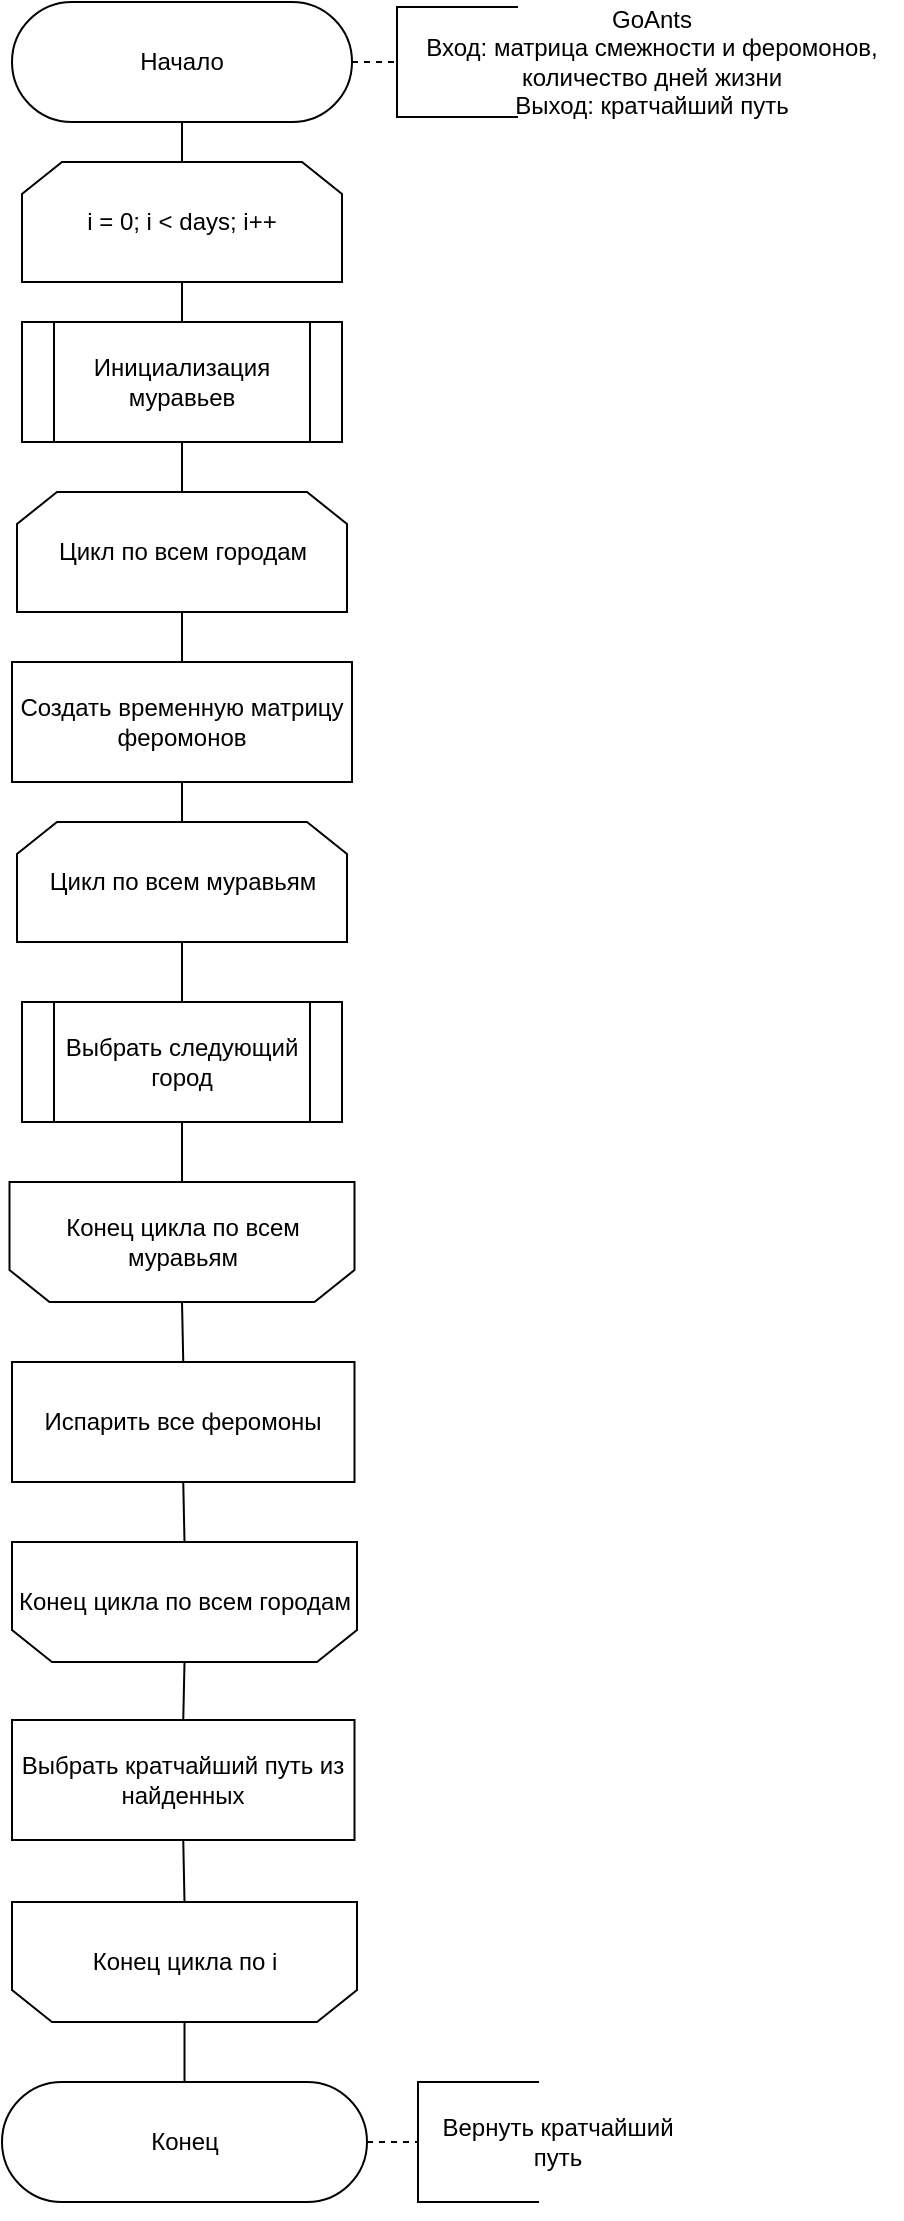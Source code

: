 <mxfile version="14.0.4" type="device"><diagram id="PKrw68s-FcHz-RrZCr9i" name="Page-1"><mxGraphModel dx="1098" dy="647" grid="1" gridSize="10" guides="1" tooltips="1" connect="1" arrows="1" fold="1" page="1" pageScale="1" pageWidth="827" pageHeight="1169" math="0" shadow="0"><root><mxCell id="0"/><mxCell id="1" parent="0"/><mxCell id="Gvd8Ezxa3fLg7O33Pl0G-1" value="Начало" style="rounded=1;whiteSpace=wrap;html=1;arcSize=50;" parent="1" vertex="1"><mxGeometry x="295" y="310" width="170" height="60" as="geometry"/></mxCell><mxCell id="Gvd8Ezxa3fLg7O33Pl0G-21" value="i = 0; i &amp;lt; days; i++" style="shape=loopLimit;whiteSpace=wrap;html=1;" parent="1" vertex="1"><mxGeometry x="300" y="390" width="160" height="60" as="geometry"/></mxCell><mxCell id="Gvd8Ezxa3fLg7O33Pl0G-37" value="Конец" style="rounded=1;whiteSpace=wrap;html=1;arcSize=50;" parent="1" vertex="1"><mxGeometry x="290" y="1350" width="182.5" height="60" as="geometry"/></mxCell><mxCell id="6Mktn1Eenq4pbONXEujN-17" value="GoAnts&lt;br&gt;Вход: матрица смежности и феромонов, количество дней жизни&lt;br&gt;Выход: кратчайший путь" style="text;html=1;strokeColor=none;fillColor=none;align=center;verticalAlign=middle;whiteSpace=wrap;rounded=0;" parent="1" vertex="1"><mxGeometry x="490" y="320" width="250" height="40" as="geometry"/></mxCell><mxCell id="6Mktn1Eenq4pbONXEujN-18" value="" style="shape=partialRectangle;whiteSpace=wrap;html=1;bottom=1;right=1;left=1;top=0;fillColor=none;routingCenterX=-0.5;rotation=90;" parent="1" vertex="1"><mxGeometry x="490" y="310" width="55" height="60" as="geometry"/></mxCell><mxCell id="6Mktn1Eenq4pbONXEujN-19" value="" style="endArrow=none;dashed=1;html=1;exitX=1;exitY=0.5;exitDx=0;exitDy=0;entryX=0.5;entryY=1;entryDx=0;entryDy=0;" parent="1" source="Gvd8Ezxa3fLg7O33Pl0G-1" target="6Mktn1Eenq4pbONXEujN-18" edge="1"><mxGeometry width="50" height="50" relative="1" as="geometry"><mxPoint x="440" y="359.5" as="sourcePoint"/><mxPoint x="490" y="340" as="targetPoint"/></mxGeometry></mxCell><mxCell id="6Mktn1Eenq4pbONXEujN-22" value="Вернуть кратчайший путь" style="text;html=1;strokeColor=none;fillColor=none;align=center;verticalAlign=middle;whiteSpace=wrap;rounded=0;" parent="1" vertex="1"><mxGeometry x="498" y="1360" width="140" height="40" as="geometry"/></mxCell><mxCell id="6Mktn1Eenq4pbONXEujN-23" value="" style="shape=partialRectangle;whiteSpace=wrap;html=1;bottom=1;right=1;left=1;top=0;fillColor=none;routingCenterX=-0.5;rotation=90;" parent="1" vertex="1"><mxGeometry x="498" y="1350" width="60" height="60" as="geometry"/></mxCell><mxCell id="6Mktn1Eenq4pbONXEujN-24" value="" style="endArrow=none;dashed=1;html=1;entryX=0.5;entryY=1;entryDx=0;entryDy=0;exitX=1;exitY=0.5;exitDx=0;exitDy=0;" parent="1" target="6Mktn1Eenq4pbONXEujN-23" edge="1" source="Gvd8Ezxa3fLg7O33Pl0G-37"><mxGeometry width="50" height="50" relative="1" as="geometry"><mxPoint x="470" y="1400" as="sourcePoint"/><mxPoint x="496.25" y="1400" as="targetPoint"/></mxGeometry></mxCell><mxCell id="6Mktn1Eenq4pbONXEujN-29" value="" style="endArrow=none;html=1;entryX=0.5;entryY=1;entryDx=0;entryDy=0;exitX=0.5;exitY=0;exitDx=0;exitDy=0;" parent="1" source="Gvd8Ezxa3fLg7O33Pl0G-21" target="Gvd8Ezxa3fLg7O33Pl0G-1" edge="1"><mxGeometry width="50" height="50" relative="1" as="geometry"><mxPoint x="380" y="390" as="sourcePoint"/><mxPoint x="580" y="520" as="targetPoint"/></mxGeometry></mxCell><mxCell id="7JX7FpQdwnSuVHXITd55-1" value="Инициализация муравьев" style="shape=process;whiteSpace=wrap;html=1;backgroundOutline=1;" vertex="1" parent="1"><mxGeometry x="300" y="470" width="160" height="60" as="geometry"/></mxCell><mxCell id="7JX7FpQdwnSuVHXITd55-2" value="" style="endArrow=none;html=1;entryX=0.5;entryY=1;entryDx=0;entryDy=0;exitX=0.5;exitY=0;exitDx=0;exitDy=0;" edge="1" parent="1" source="7JX7FpQdwnSuVHXITd55-1" target="Gvd8Ezxa3fLg7O33Pl0G-21"><mxGeometry width="50" height="50" relative="1" as="geometry"><mxPoint x="410" y="630" as="sourcePoint"/><mxPoint x="460" y="580" as="targetPoint"/></mxGeometry></mxCell><mxCell id="7JX7FpQdwnSuVHXITd55-4" value="Цикл по всем городам" style="shape=loopLimit;whiteSpace=wrap;html=1;" vertex="1" parent="1"><mxGeometry x="297.5" y="555" width="165" height="60" as="geometry"/></mxCell><mxCell id="7JX7FpQdwnSuVHXITd55-5" value="" style="endArrow=none;html=1;entryX=0.5;entryY=1;entryDx=0;entryDy=0;exitX=0.5;exitY=0;exitDx=0;exitDy=0;" edge="1" parent="1" source="7JX7FpQdwnSuVHXITd55-4" target="7JX7FpQdwnSuVHXITd55-1"><mxGeometry width="50" height="50" relative="1" as="geometry"><mxPoint x="380" y="550" as="sourcePoint"/><mxPoint x="460" y="640" as="targetPoint"/></mxGeometry></mxCell><mxCell id="7JX7FpQdwnSuVHXITd55-6" value="Создать временную матрицу феромонов" style="rounded=0;whiteSpace=wrap;html=1;" vertex="1" parent="1"><mxGeometry x="295" y="640" width="170" height="60" as="geometry"/></mxCell><mxCell id="7JX7FpQdwnSuVHXITd55-7" value="" style="endArrow=none;html=1;entryX=0.5;entryY=1;entryDx=0;entryDy=0;exitX=0.5;exitY=0;exitDx=0;exitDy=0;" edge="1" parent="1" source="7JX7FpQdwnSuVHXITd55-6" target="7JX7FpQdwnSuVHXITd55-4"><mxGeometry width="50" height="50" relative="1" as="geometry"><mxPoint x="340" y="730" as="sourcePoint"/><mxPoint x="390" y="680" as="targetPoint"/></mxGeometry></mxCell><mxCell id="7JX7FpQdwnSuVHXITd55-8" value="Цикл по всем муравьям" style="shape=loopLimit;whiteSpace=wrap;html=1;" vertex="1" parent="1"><mxGeometry x="297.5" y="720" width="165" height="60" as="geometry"/></mxCell><mxCell id="7JX7FpQdwnSuVHXITd55-9" value="Выбрать следующий город" style="shape=process;whiteSpace=wrap;html=1;backgroundOutline=1;" vertex="1" parent="1"><mxGeometry x="300" y="810" width="160" height="60" as="geometry"/></mxCell><mxCell id="7JX7FpQdwnSuVHXITd55-10" value="Конец цикла по всем муравьям" style="shape=loopLimit;whiteSpace=wrap;html=1;direction=west;" vertex="1" parent="1"><mxGeometry x="293.75" y="900" width="172.5" height="60" as="geometry"/></mxCell><mxCell id="7JX7FpQdwnSuVHXITd55-11" value="Испарить все феромоны" style="rounded=0;whiteSpace=wrap;html=1;" vertex="1" parent="1"><mxGeometry x="295" y="990" width="171.25" height="60" as="geometry"/></mxCell><mxCell id="7JX7FpQdwnSuVHXITd55-12" value="Конец цикла по всем городам" style="shape=loopLimit;whiteSpace=wrap;html=1;direction=west;" vertex="1" parent="1"><mxGeometry x="295" y="1080" width="172.5" height="60" as="geometry"/></mxCell><mxCell id="7JX7FpQdwnSuVHXITd55-13" value="Выбрать кратчайший путь из найденных" style="rounded=0;whiteSpace=wrap;html=1;" vertex="1" parent="1"><mxGeometry x="295" y="1169" width="171.25" height="60" as="geometry"/></mxCell><mxCell id="7JX7FpQdwnSuVHXITd55-14" value="Конец цикла по i" style="shape=loopLimit;whiteSpace=wrap;html=1;direction=west;" vertex="1" parent="1"><mxGeometry x="295" y="1260" width="172.5" height="60" as="geometry"/></mxCell><mxCell id="7JX7FpQdwnSuVHXITd55-15" value="" style="endArrow=none;html=1;exitX=0.5;exitY=0;exitDx=0;exitDy=0;entryX=0.5;entryY=0;entryDx=0;entryDy=0;" edge="1" parent="1" source="Gvd8Ezxa3fLg7O33Pl0G-37" target="7JX7FpQdwnSuVHXITd55-14"><mxGeometry width="50" height="50" relative="1" as="geometry"><mxPoint x="340" y="1300" as="sourcePoint"/><mxPoint x="389" y="1344" as="targetPoint"/></mxGeometry></mxCell><mxCell id="7JX7FpQdwnSuVHXITd55-16" value="" style="endArrow=none;html=1;entryX=0.5;entryY=1;entryDx=0;entryDy=0;exitX=0.5;exitY=0;exitDx=0;exitDy=0;" edge="1" parent="1" source="7JX7FpQdwnSuVHXITd55-8" target="7JX7FpQdwnSuVHXITd55-6"><mxGeometry width="50" height="50" relative="1" as="geometry"><mxPoint x="340" y="760" as="sourcePoint"/><mxPoint x="390" y="710" as="targetPoint"/></mxGeometry></mxCell><mxCell id="7JX7FpQdwnSuVHXITd55-17" value="" style="endArrow=none;html=1;entryX=0.5;entryY=1;entryDx=0;entryDy=0;exitX=0.5;exitY=0;exitDx=0;exitDy=0;" edge="1" parent="1" source="7JX7FpQdwnSuVHXITd55-9" target="7JX7FpQdwnSuVHXITd55-8"><mxGeometry width="50" height="50" relative="1" as="geometry"><mxPoint x="340" y="820" as="sourcePoint"/><mxPoint x="390" y="770" as="targetPoint"/></mxGeometry></mxCell><mxCell id="7JX7FpQdwnSuVHXITd55-18" value="" style="endArrow=none;html=1;entryX=0.5;entryY=1;entryDx=0;entryDy=0;exitX=0.5;exitY=1;exitDx=0;exitDy=0;" edge="1" parent="1" source="7JX7FpQdwnSuVHXITd55-10" target="7JX7FpQdwnSuVHXITd55-9"><mxGeometry width="50" height="50" relative="1" as="geometry"><mxPoint x="340" y="940" as="sourcePoint"/><mxPoint x="390" y="890" as="targetPoint"/></mxGeometry></mxCell><mxCell id="7JX7FpQdwnSuVHXITd55-19" value="" style="endArrow=none;html=1;entryX=0.5;entryY=0;entryDx=0;entryDy=0;exitX=0.5;exitY=0;exitDx=0;exitDy=0;" edge="1" parent="1" source="7JX7FpQdwnSuVHXITd55-11" target="7JX7FpQdwnSuVHXITd55-10"><mxGeometry width="50" height="50" relative="1" as="geometry"><mxPoint x="340" y="1120" as="sourcePoint"/><mxPoint x="390" y="1070" as="targetPoint"/></mxGeometry></mxCell><mxCell id="7JX7FpQdwnSuVHXITd55-20" value="" style="endArrow=none;html=1;entryX=0.5;entryY=1;entryDx=0;entryDy=0;exitX=0.5;exitY=1;exitDx=0;exitDy=0;" edge="1" parent="1" source="7JX7FpQdwnSuVHXITd55-12" target="7JX7FpQdwnSuVHXITd55-11"><mxGeometry width="50" height="50" relative="1" as="geometry"><mxPoint x="340" y="1120" as="sourcePoint"/><mxPoint x="390" y="1070" as="targetPoint"/></mxGeometry></mxCell><mxCell id="7JX7FpQdwnSuVHXITd55-21" value="" style="endArrow=none;html=1;entryX=0.5;entryY=0;entryDx=0;entryDy=0;exitX=0.5;exitY=0;exitDx=0;exitDy=0;" edge="1" parent="1" source="7JX7FpQdwnSuVHXITd55-13" target="7JX7FpQdwnSuVHXITd55-12"><mxGeometry width="50" height="50" relative="1" as="geometry"><mxPoint x="340" y="1230" as="sourcePoint"/><mxPoint x="390" y="1180" as="targetPoint"/></mxGeometry></mxCell><mxCell id="7JX7FpQdwnSuVHXITd55-22" value="" style="endArrow=none;html=1;entryX=0.5;entryY=1;entryDx=0;entryDy=0;exitX=0.5;exitY=1;exitDx=0;exitDy=0;" edge="1" parent="1" source="7JX7FpQdwnSuVHXITd55-14" target="7JX7FpQdwnSuVHXITd55-13"><mxGeometry width="50" height="50" relative="1" as="geometry"><mxPoint x="340" y="1330" as="sourcePoint"/><mxPoint x="390" y="1280" as="targetPoint"/></mxGeometry></mxCell><mxCell id="7JX7FpQdwnSuVHXITd55-23" style="edgeStyle=orthogonalEdgeStyle;rounded=0;orthogonalLoop=1;jettySize=auto;html=1;exitX=1;exitY=0.5;exitDx=0;exitDy=0;" edge="1" parent="1" source="6Mktn1Eenq4pbONXEujN-23" target="6Mktn1Eenq4pbONXEujN-23"><mxGeometry relative="1" as="geometry"/></mxCell></root></mxGraphModel></diagram></mxfile>